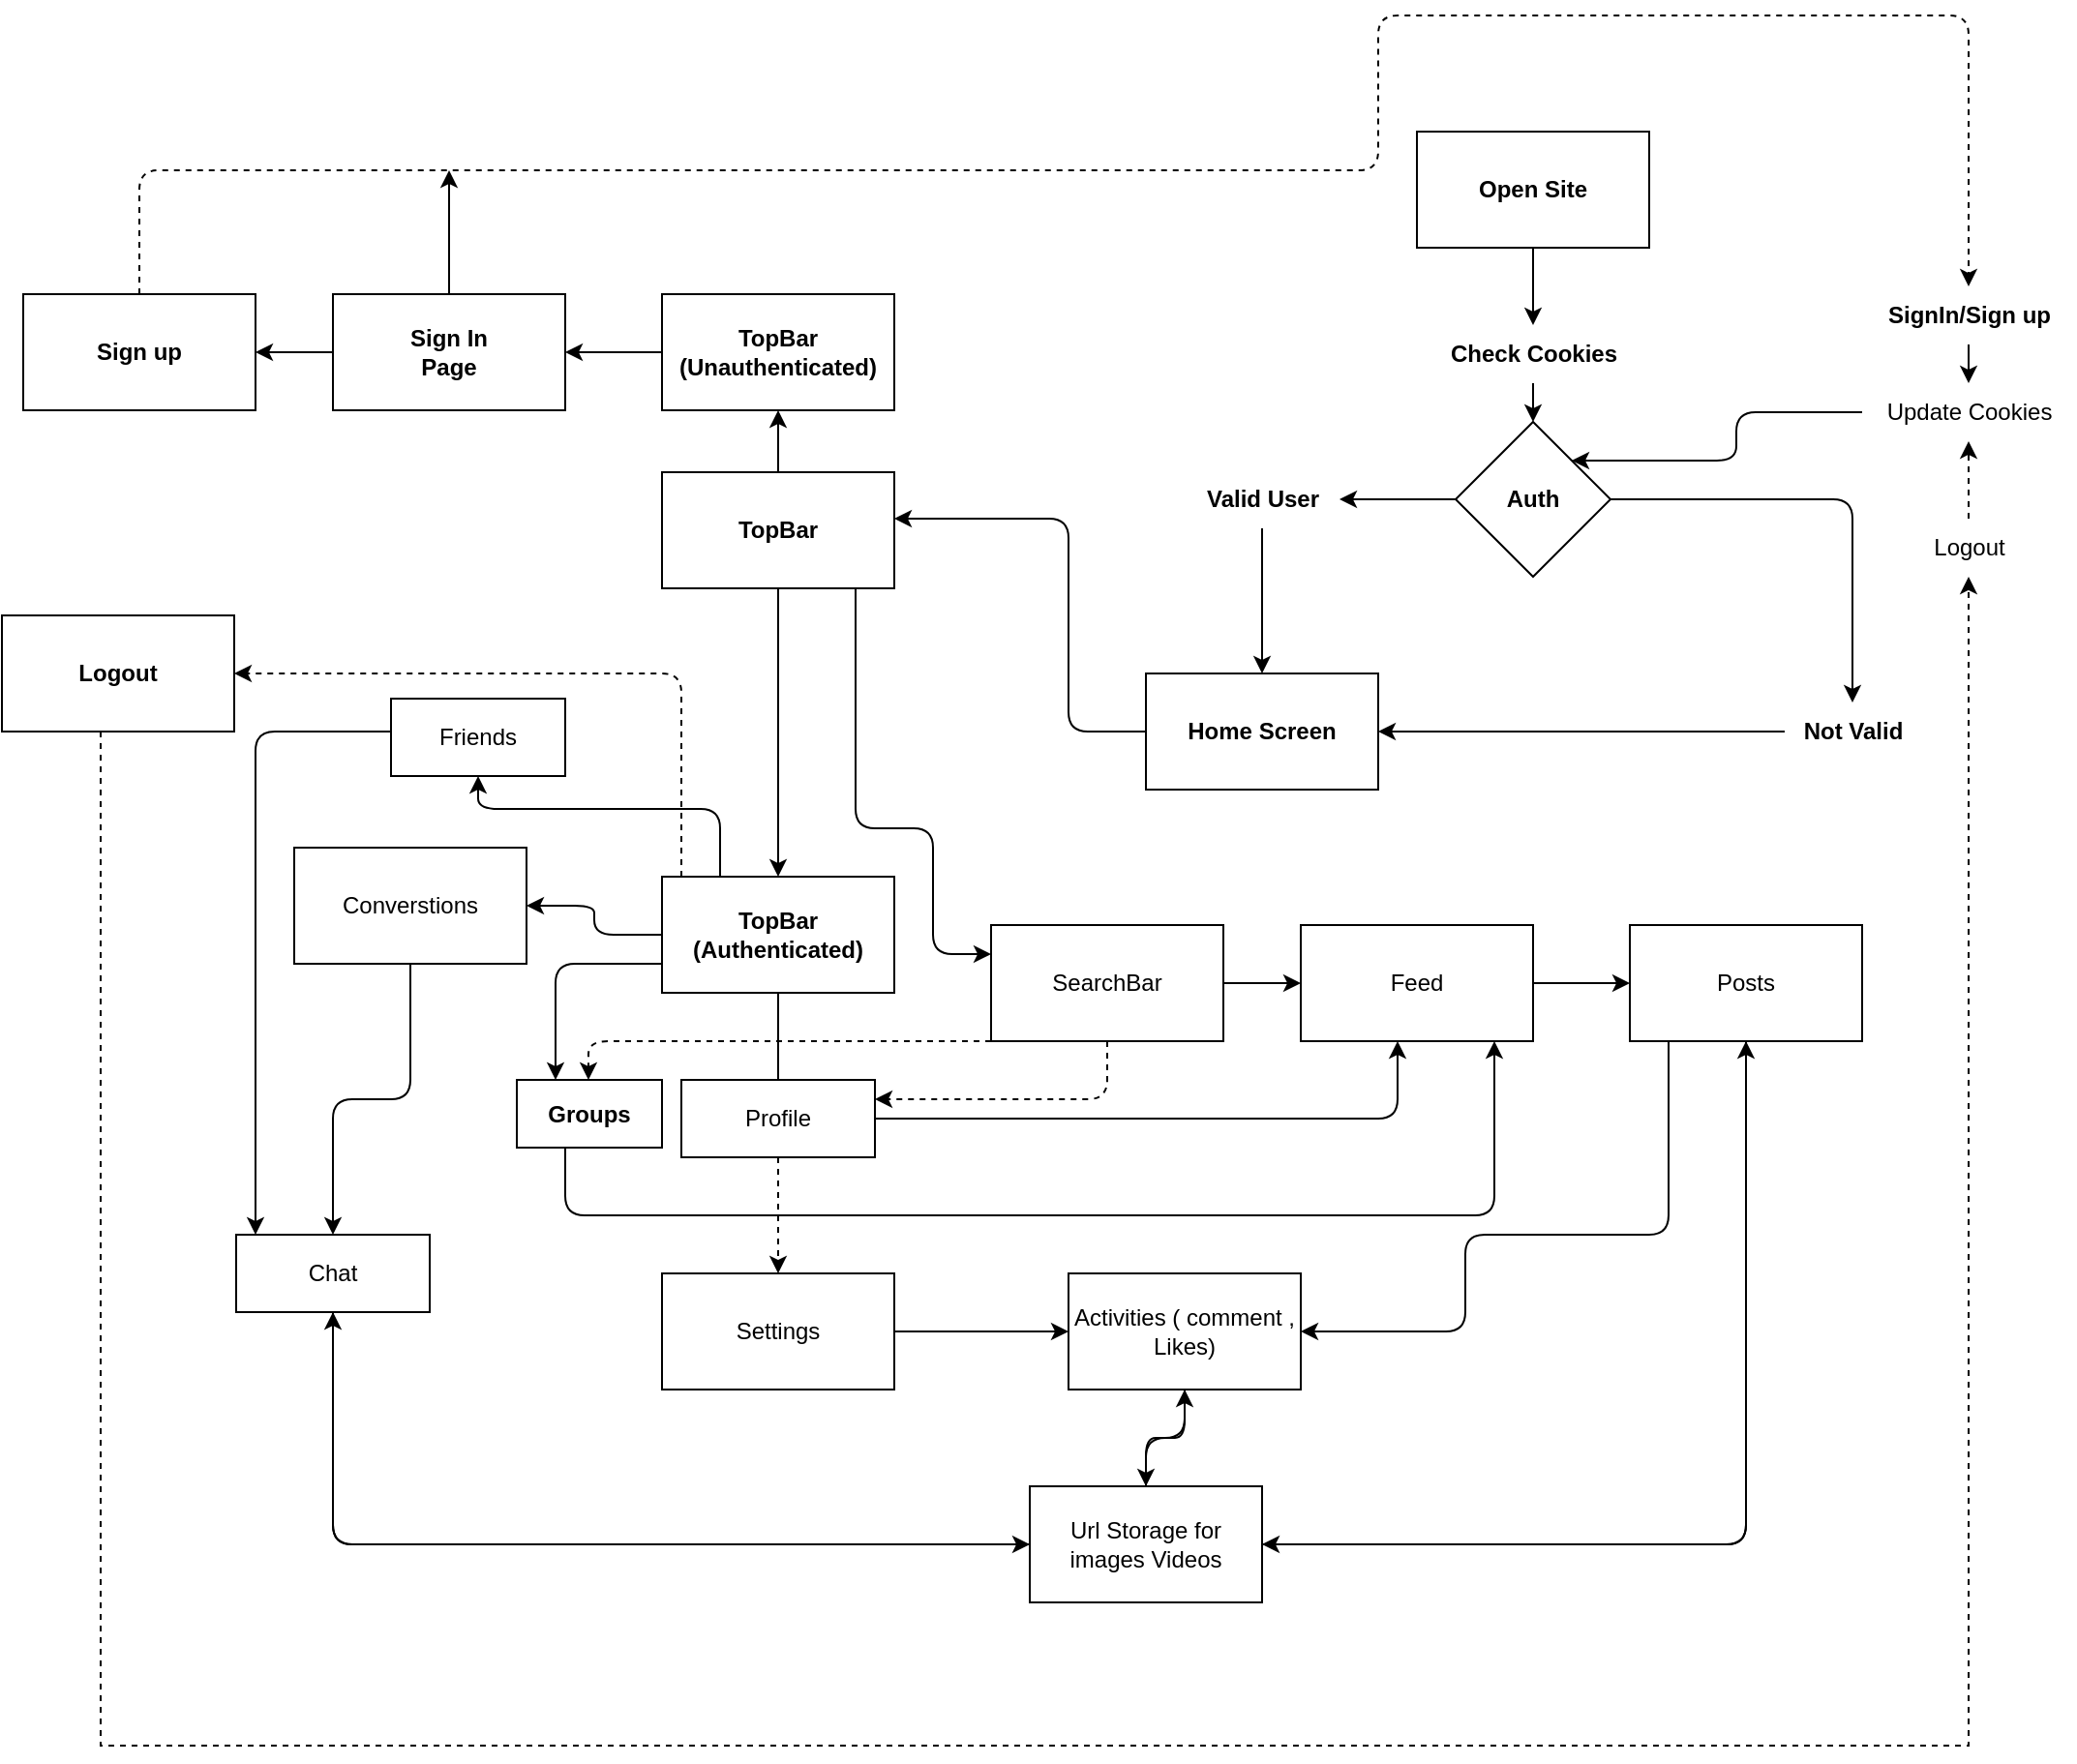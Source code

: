 <mxfile>
    <diagram id="Uau8srwImepidQHtUr2X" name="Page-1">
        <mxGraphModel dx="1781" dy="1946" grid="1" gridSize="10" guides="1" tooltips="1" connect="1" arrows="1" fold="1" page="1" pageScale="1" pageWidth="850" pageHeight="1100" math="0" shadow="0">
            <root>
                <mxCell id="0"/>
                <mxCell id="1" parent="0"/>
                <mxCell id="69" style="edgeStyle=orthogonalEdgeStyle;html=1;" edge="1" parent="1" source="2" target="68">
                    <mxGeometry relative="1" as="geometry">
                        <Array as="points">
                            <mxPoint x="-40" y="290"/>
                            <mxPoint x="-40" y="180"/>
                        </Array>
                    </mxGeometry>
                </mxCell>
                <mxCell id="2" value="Home Screen" style="whiteSpace=wrap;html=1;fontStyle=1" vertex="1" parent="1">
                    <mxGeometry y="260" width="120" height="60" as="geometry"/>
                </mxCell>
                <mxCell id="27" style="edgeStyle=none;html=1;fontStyle=1" edge="1" parent="1" source="28" target="23">
                    <mxGeometry relative="1" as="geometry"/>
                </mxCell>
                <mxCell id="3" value="Open Site" style="whiteSpace=wrap;html=1;fontStyle=1" vertex="1" parent="1">
                    <mxGeometry x="140" y="-20" width="120" height="60" as="geometry"/>
                </mxCell>
                <mxCell id="4" value="Sign up" style="whiteSpace=wrap;html=1;fontStyle=1" vertex="1" parent="1">
                    <mxGeometry x="-580" y="64" width="120" height="60" as="geometry"/>
                </mxCell>
                <mxCell id="67" style="edgeStyle=orthogonalEdgeStyle;html=1;" edge="1" parent="1" source="5" target="4">
                    <mxGeometry relative="1" as="geometry"/>
                </mxCell>
                <mxCell id="94" style="edgeStyle=orthogonalEdgeStyle;html=1;elbow=vertical;" edge="1" parent="1" source="5">
                    <mxGeometry relative="1" as="geometry">
                        <mxPoint x="-360" as="targetPoint"/>
                    </mxGeometry>
                </mxCell>
                <mxCell id="5" value="Sign In&lt;br&gt;Page" style="whiteSpace=wrap;html=1;fontStyle=1" vertex="1" parent="1">
                    <mxGeometry x="-420" y="64" width="120" height="60" as="geometry"/>
                </mxCell>
                <mxCell id="36" style="edgeStyle=none;html=1;fontStyle=1" edge="1" parent="1" source="23" target="33">
                    <mxGeometry relative="1" as="geometry"/>
                </mxCell>
                <mxCell id="92" style="edgeStyle=orthogonalEdgeStyle;html=1;elbow=vertical;" edge="1" parent="1" source="23" target="37">
                    <mxGeometry relative="1" as="geometry"/>
                </mxCell>
                <mxCell id="23" value="Auth" style="rhombus;whiteSpace=wrap;html=1;fontStyle=1" vertex="1" parent="1">
                    <mxGeometry x="160" y="130" width="80" height="80" as="geometry"/>
                </mxCell>
                <mxCell id="29" value="" style="edgeStyle=none;html=1;fontStyle=1" edge="1" parent="1" source="3" target="28">
                    <mxGeometry relative="1" as="geometry">
                        <mxPoint x="200" y="40" as="sourcePoint"/>
                        <mxPoint x="200" y="130" as="targetPoint"/>
                    </mxGeometry>
                </mxCell>
                <mxCell id="28" value="Check Cookies" style="text;html=1;align=center;verticalAlign=middle;resizable=0;points=[];autosize=1;strokeColor=none;fillColor=none;fontStyle=1" vertex="1" parent="1">
                    <mxGeometry x="150" y="80" width="100" height="30" as="geometry"/>
                </mxCell>
                <mxCell id="35" style="edgeStyle=none;html=1;fontStyle=1" edge="1" parent="1" source="33" target="2">
                    <mxGeometry relative="1" as="geometry"/>
                </mxCell>
                <mxCell id="33" value="Valid User" style="text;html=1;align=center;verticalAlign=middle;resizable=0;points=[];autosize=1;strokeColor=none;fillColor=none;fontStyle=1" vertex="1" parent="1">
                    <mxGeometry x="20" y="155" width="80" height="30" as="geometry"/>
                </mxCell>
                <mxCell id="45" style="edgeStyle=none;html=1;fontStyle=1" edge="1" parent="1" source="39" target="5">
                    <mxGeometry relative="1" as="geometry"/>
                </mxCell>
                <mxCell id="39" value="TopBar (Unauthenticated)" style="whiteSpace=wrap;html=1;fontStyle=1" vertex="1" parent="1">
                    <mxGeometry x="-250" y="64" width="120" height="60" as="geometry"/>
                </mxCell>
                <mxCell id="60" style="edgeStyle=none;html=1;entryX=0.5;entryY=1;entryDx=0;entryDy=0;" edge="1" parent="1" source="42" target="53">
                    <mxGeometry relative="1" as="geometry"/>
                </mxCell>
                <mxCell id="121" value="" style="edgeStyle=orthogonalEdgeStyle;html=1;elbow=vertical;" edge="1" parent="1" source="42" target="120">
                    <mxGeometry relative="1" as="geometry">
                        <Array as="points">
                            <mxPoint x="-305" y="410"/>
                        </Array>
                    </mxGeometry>
                </mxCell>
                <mxCell id="123" style="edgeStyle=orthogonalEdgeStyle;html=1;elbow=vertical;dashed=1;" edge="1" parent="1" source="42" target="48">
                    <mxGeometry relative="1" as="geometry">
                        <Array as="points">
                            <mxPoint x="-240" y="260"/>
                        </Array>
                    </mxGeometry>
                </mxCell>
                <mxCell id="128" style="edgeStyle=orthogonalEdgeStyle;html=1;entryX=0.5;entryY=1;entryDx=0;entryDy=0;elbow=vertical;" edge="1" parent="1" source="42" target="114">
                    <mxGeometry relative="1" as="geometry">
                        <Array as="points">
                            <mxPoint x="-220" y="330"/>
                            <mxPoint x="-345" y="330"/>
                        </Array>
                    </mxGeometry>
                </mxCell>
                <mxCell id="146" style="edgeStyle=orthogonalEdgeStyle;html=1;elbow=vertical;" edge="1" parent="1" source="42" target="147">
                    <mxGeometry relative="1" as="geometry">
                        <mxPoint x="-350" y="380" as="targetPoint"/>
                    </mxGeometry>
                </mxCell>
                <mxCell id="42" value="TopBar (Authenticated)" style="whiteSpace=wrap;html=1;fontStyle=1" vertex="1" parent="1">
                    <mxGeometry x="-250" y="365" width="120" height="60" as="geometry"/>
                </mxCell>
                <mxCell id="89" style="edgeStyle=orthogonalEdgeStyle;html=1;elbow=vertical;dashed=1;rounded=0;curved=0;strokeColor=#000000;" edge="1" parent="1" source="104" target="96">
                    <mxGeometry relative="1" as="geometry">
                        <mxPoint x="424.56" y="30.0" as="targetPoint"/>
                        <mxPoint x="-540" y="433.87" as="sourcePoint"/>
                        <Array as="points"/>
                    </mxGeometry>
                </mxCell>
                <mxCell id="48" value="Logout" style="whiteSpace=wrap;html=1;fontStyle=1" vertex="1" parent="1">
                    <mxGeometry x="-591" y="230" width="120" height="60" as="geometry"/>
                </mxCell>
                <mxCell id="110" style="edgeStyle=orthogonalEdgeStyle;html=1;elbow=vertical;" edge="1" parent="1" source="53" target="56">
                    <mxGeometry relative="1" as="geometry">
                        <Array as="points">
                            <mxPoint x="130" y="490"/>
                        </Array>
                    </mxGeometry>
                </mxCell>
                <mxCell id="157" style="edgeStyle=orthogonalEdgeStyle;html=1;entryX=0.5;entryY=0;entryDx=0;entryDy=0;elbow=vertical;dashed=1;" edge="1" parent="1" source="53" target="152">
                    <mxGeometry relative="1" as="geometry"/>
                </mxCell>
                <mxCell id="53" value="Profile" style="whiteSpace=wrap;html=1;" vertex="1" parent="1">
                    <mxGeometry x="-240" y="470" width="100" height="40" as="geometry"/>
                </mxCell>
                <mxCell id="80" style="edgeStyle=orthogonalEdgeStyle;html=1;entryX=0;entryY=0.5;entryDx=0;entryDy=0;elbow=vertical;" edge="1" parent="1" source="57" target="56">
                    <mxGeometry relative="1" as="geometry"/>
                </mxCell>
                <mxCell id="149" style="edgeStyle=orthogonalEdgeStyle;html=1;elbow=vertical;dashed=1;" edge="1" parent="1" source="57" target="120">
                    <mxGeometry relative="1" as="geometry">
                        <Array as="points">
                            <mxPoint x="-288" y="450"/>
                        </Array>
                    </mxGeometry>
                </mxCell>
                <mxCell id="150" style="edgeStyle=orthogonalEdgeStyle;html=1;elbow=vertical;dashed=1;" edge="1" parent="1" source="57" target="53">
                    <mxGeometry relative="1" as="geometry">
                        <Array as="points">
                            <mxPoint x="-20" y="480"/>
                        </Array>
                    </mxGeometry>
                </mxCell>
                <mxCell id="57" value="SearchBar" style="whiteSpace=wrap;html=1;" vertex="1" parent="1">
                    <mxGeometry x="-80" y="390" width="120" height="60" as="geometry"/>
                </mxCell>
                <mxCell id="78" style="edgeStyle=none;html=1;entryX=0.5;entryY=1;entryDx=0;entryDy=0;elbow=vertical;" edge="1" parent="1" source="68" target="39">
                    <mxGeometry relative="1" as="geometry"/>
                </mxCell>
                <mxCell id="86" style="edgeStyle=orthogonalEdgeStyle;html=1;elbow=vertical;" edge="1" parent="1" source="68" target="42">
                    <mxGeometry relative="1" as="geometry"/>
                </mxCell>
                <mxCell id="118" style="edgeStyle=orthogonalEdgeStyle;html=1;entryX=0;entryY=0.25;entryDx=0;entryDy=0;elbow=vertical;" edge="1" parent="1" source="68" target="57">
                    <mxGeometry relative="1" as="geometry">
                        <Array as="points">
                            <mxPoint x="-150" y="340"/>
                            <mxPoint x="-110" y="340"/>
                            <mxPoint x="-110" y="405"/>
                        </Array>
                    </mxGeometry>
                </mxCell>
                <mxCell id="68" value="TopBar" style="whiteSpace=wrap;html=1;fontStyle=1" vertex="1" parent="1">
                    <mxGeometry x="-250" y="156" width="120" height="60" as="geometry"/>
                </mxCell>
                <mxCell id="133" value="" style="edgeStyle=orthogonalEdgeStyle;html=1;elbow=vertical;" edge="1" parent="1" source="56" target="132">
                    <mxGeometry relative="1" as="geometry"/>
                </mxCell>
                <mxCell id="56" value="Feed" style="whiteSpace=wrap;html=1;" vertex="1" parent="1">
                    <mxGeometry x="80" y="390" width="120" height="60" as="geometry"/>
                </mxCell>
                <mxCell id="95" style="edgeStyle=orthogonalEdgeStyle;html=1;elbow=vertical;" edge="1" parent="1" source="37" target="2">
                    <mxGeometry relative="1" as="geometry"/>
                </mxCell>
                <mxCell id="37" value="Not Valid" style="text;html=1;align=center;verticalAlign=middle;resizable=0;points=[];autosize=1;strokeColor=none;fillColor=none;fontStyle=1" vertex="1" parent="1">
                    <mxGeometry x="330" y="275" width="70" height="30" as="geometry"/>
                </mxCell>
                <mxCell id="93" style="edgeStyle=orthogonalEdgeStyle;html=1;elbow=vertical;strokeColor=#000000;dashed=1;rounded=1;curved=0;exitX=0.5;exitY=0;exitDx=0;exitDy=0;" edge="1" parent="1" source="4" target="105">
                    <mxGeometry relative="1" as="geometry">
                        <mxPoint x="-460" y="170" as="sourcePoint"/>
                        <mxPoint x="120" y="155" as="targetPoint"/>
                        <Array as="points">
                            <mxPoint x="-520"/>
                            <mxPoint x="120"/>
                            <mxPoint x="120" y="-80"/>
                            <mxPoint x="425" y="-80"/>
                        </Array>
                    </mxGeometry>
                </mxCell>
                <mxCell id="103" style="edgeStyle=orthogonalEdgeStyle;html=1;entryX=1;entryY=0;entryDx=0;entryDy=0;elbow=vertical;" edge="1" parent="1" source="96" target="23">
                    <mxGeometry relative="1" as="geometry"/>
                </mxCell>
                <mxCell id="96" value="Update Cookies" style="text;html=1;align=center;verticalAlign=middle;resizable=0;points=[];autosize=1;strokeColor=none;fillColor=none;" vertex="1" parent="1">
                    <mxGeometry x="370" y="110" width="110" height="30" as="geometry"/>
                </mxCell>
                <mxCell id="106" style="edgeStyle=orthogonalEdgeStyle;html=1;elbow=vertical;" edge="1" parent="1" source="105" target="96">
                    <mxGeometry relative="1" as="geometry"/>
                </mxCell>
                <mxCell id="105" value="&lt;b&gt;SignIn/Sign up&lt;/b&gt;" style="text;html=1;align=center;verticalAlign=middle;resizable=0;points=[];autosize=1;strokeColor=none;fillColor=none;" vertex="1" parent="1">
                    <mxGeometry x="370" y="60" width="110" height="30" as="geometry"/>
                </mxCell>
                <mxCell id="108" value="" style="edgeStyle=orthogonalEdgeStyle;html=1;elbow=vertical;dashed=1;rounded=0;curved=0;strokeColor=#000000;" edge="1" parent="1" source="48" target="104">
                    <mxGeometry relative="1" as="geometry">
                        <mxPoint x="420" y="140" as="targetPoint"/>
                        <mxPoint x="-540" y="433.87" as="sourcePoint"/>
                        <Array as="points">
                            <mxPoint x="-540" y="814"/>
                            <mxPoint x="425" y="814"/>
                        </Array>
                    </mxGeometry>
                </mxCell>
                <mxCell id="104" value="Logout" style="text;html=1;align=center;verticalAlign=middle;resizable=0;points=[];autosize=1;strokeColor=none;fillColor=none;" vertex="1" parent="1">
                    <mxGeometry x="395" y="180" width="60" height="30" as="geometry"/>
                </mxCell>
                <mxCell id="135" style="edgeStyle=orthogonalEdgeStyle;html=1;elbow=vertical;" edge="1" parent="1" source="114" target="126">
                    <mxGeometry relative="1" as="geometry">
                        <mxPoint x="-420" y="580" as="targetPoint"/>
                        <Array as="points">
                            <mxPoint x="-460" y="290"/>
                        </Array>
                    </mxGeometry>
                </mxCell>
                <mxCell id="114" value="Friends" style="whiteSpace=wrap;html=1;" vertex="1" parent="1">
                    <mxGeometry x="-390" y="273" width="90" height="40" as="geometry"/>
                </mxCell>
                <mxCell id="124" style="edgeStyle=orthogonalEdgeStyle;html=1;elbow=vertical;" edge="1" parent="1" source="120" target="56">
                    <mxGeometry relative="1" as="geometry">
                        <Array as="points">
                            <mxPoint x="-300" y="540"/>
                            <mxPoint x="180" y="540"/>
                        </Array>
                    </mxGeometry>
                </mxCell>
                <mxCell id="120" value="Groups" style="whiteSpace=wrap;html=1;fontStyle=1;" vertex="1" parent="1">
                    <mxGeometry x="-325" y="470" width="75" height="35" as="geometry"/>
                </mxCell>
                <mxCell id="140" style="edgeStyle=orthogonalEdgeStyle;html=1;elbow=vertical;" edge="1" parent="1" source="126" target="139">
                    <mxGeometry relative="1" as="geometry">
                        <Array as="points">
                            <mxPoint x="-420" y="710"/>
                        </Array>
                    </mxGeometry>
                </mxCell>
                <mxCell id="126" value="Chat" style="whiteSpace=wrap;html=1;" vertex="1" parent="1">
                    <mxGeometry x="-470" y="550" width="100" height="40" as="geometry"/>
                </mxCell>
                <mxCell id="142" style="edgeStyle=orthogonalEdgeStyle;html=1;elbow=vertical;" edge="1" parent="1" source="132" target="139">
                    <mxGeometry relative="1" as="geometry">
                        <Array as="points">
                            <mxPoint x="310" y="710"/>
                        </Array>
                    </mxGeometry>
                </mxCell>
                <mxCell id="164" style="edgeStyle=orthogonalEdgeStyle;html=1;entryX=1;entryY=0.5;entryDx=0;entryDy=0;elbow=vertical;" edge="1" parent="1" source="132" target="159">
                    <mxGeometry relative="1" as="geometry">
                        <Array as="points">
                            <mxPoint x="270" y="550"/>
                            <mxPoint x="165" y="550"/>
                            <mxPoint x="165" y="600"/>
                        </Array>
                    </mxGeometry>
                </mxCell>
                <mxCell id="132" value="Posts" style="whiteSpace=wrap;html=1;" vertex="1" parent="1">
                    <mxGeometry x="250" y="390" width="120" height="60" as="geometry"/>
                </mxCell>
                <mxCell id="141" style="edgeStyle=orthogonalEdgeStyle;html=1;elbow=vertical;" edge="1" parent="1" source="139" target="126">
                    <mxGeometry relative="1" as="geometry"/>
                </mxCell>
                <mxCell id="143" style="edgeStyle=orthogonalEdgeStyle;html=1;elbow=vertical;" edge="1" parent="1" source="139" target="132">
                    <mxGeometry relative="1" as="geometry"/>
                </mxCell>
                <mxCell id="162" style="edgeStyle=orthogonalEdgeStyle;html=1;elbow=vertical;" edge="1" parent="1" source="139" target="159">
                    <mxGeometry relative="1" as="geometry"/>
                </mxCell>
                <mxCell id="139" value="Url Storage for images Videos" style="whiteSpace=wrap;html=1;" vertex="1" parent="1">
                    <mxGeometry x="-60" y="680" width="120" height="60" as="geometry"/>
                </mxCell>
                <mxCell id="148" style="edgeStyle=orthogonalEdgeStyle;html=1;elbow=vertical;" edge="1" parent="1" source="147" target="126">
                    <mxGeometry relative="1" as="geometry"/>
                </mxCell>
                <mxCell id="147" value="Converstions" style="whiteSpace=wrap;html=1;" vertex="1" parent="1">
                    <mxGeometry x="-440" y="350" width="120" height="60" as="geometry"/>
                </mxCell>
                <mxCell id="158" style="edgeStyle=orthogonalEdgeStyle;html=1;elbow=vertical;" edge="1" parent="1" source="152" target="159">
                    <mxGeometry relative="1" as="geometry">
                        <mxPoint x="-10" y="600" as="targetPoint"/>
                    </mxGeometry>
                </mxCell>
                <mxCell id="152" value="Settings" style="whiteSpace=wrap;html=1;" vertex="1" parent="1">
                    <mxGeometry x="-250" y="570" width="120" height="60" as="geometry"/>
                </mxCell>
                <mxCell id="161" style="edgeStyle=orthogonalEdgeStyle;html=1;elbow=vertical;" edge="1" parent="1" source="159" target="139">
                    <mxGeometry relative="1" as="geometry"/>
                </mxCell>
                <mxCell id="159" value="Activities ( comment , Likes)" style="whiteSpace=wrap;html=1;" vertex="1" parent="1">
                    <mxGeometry x="-40" y="570" width="120" height="60" as="geometry"/>
                </mxCell>
            </root>
        </mxGraphModel>
    </diagram>
</mxfile>